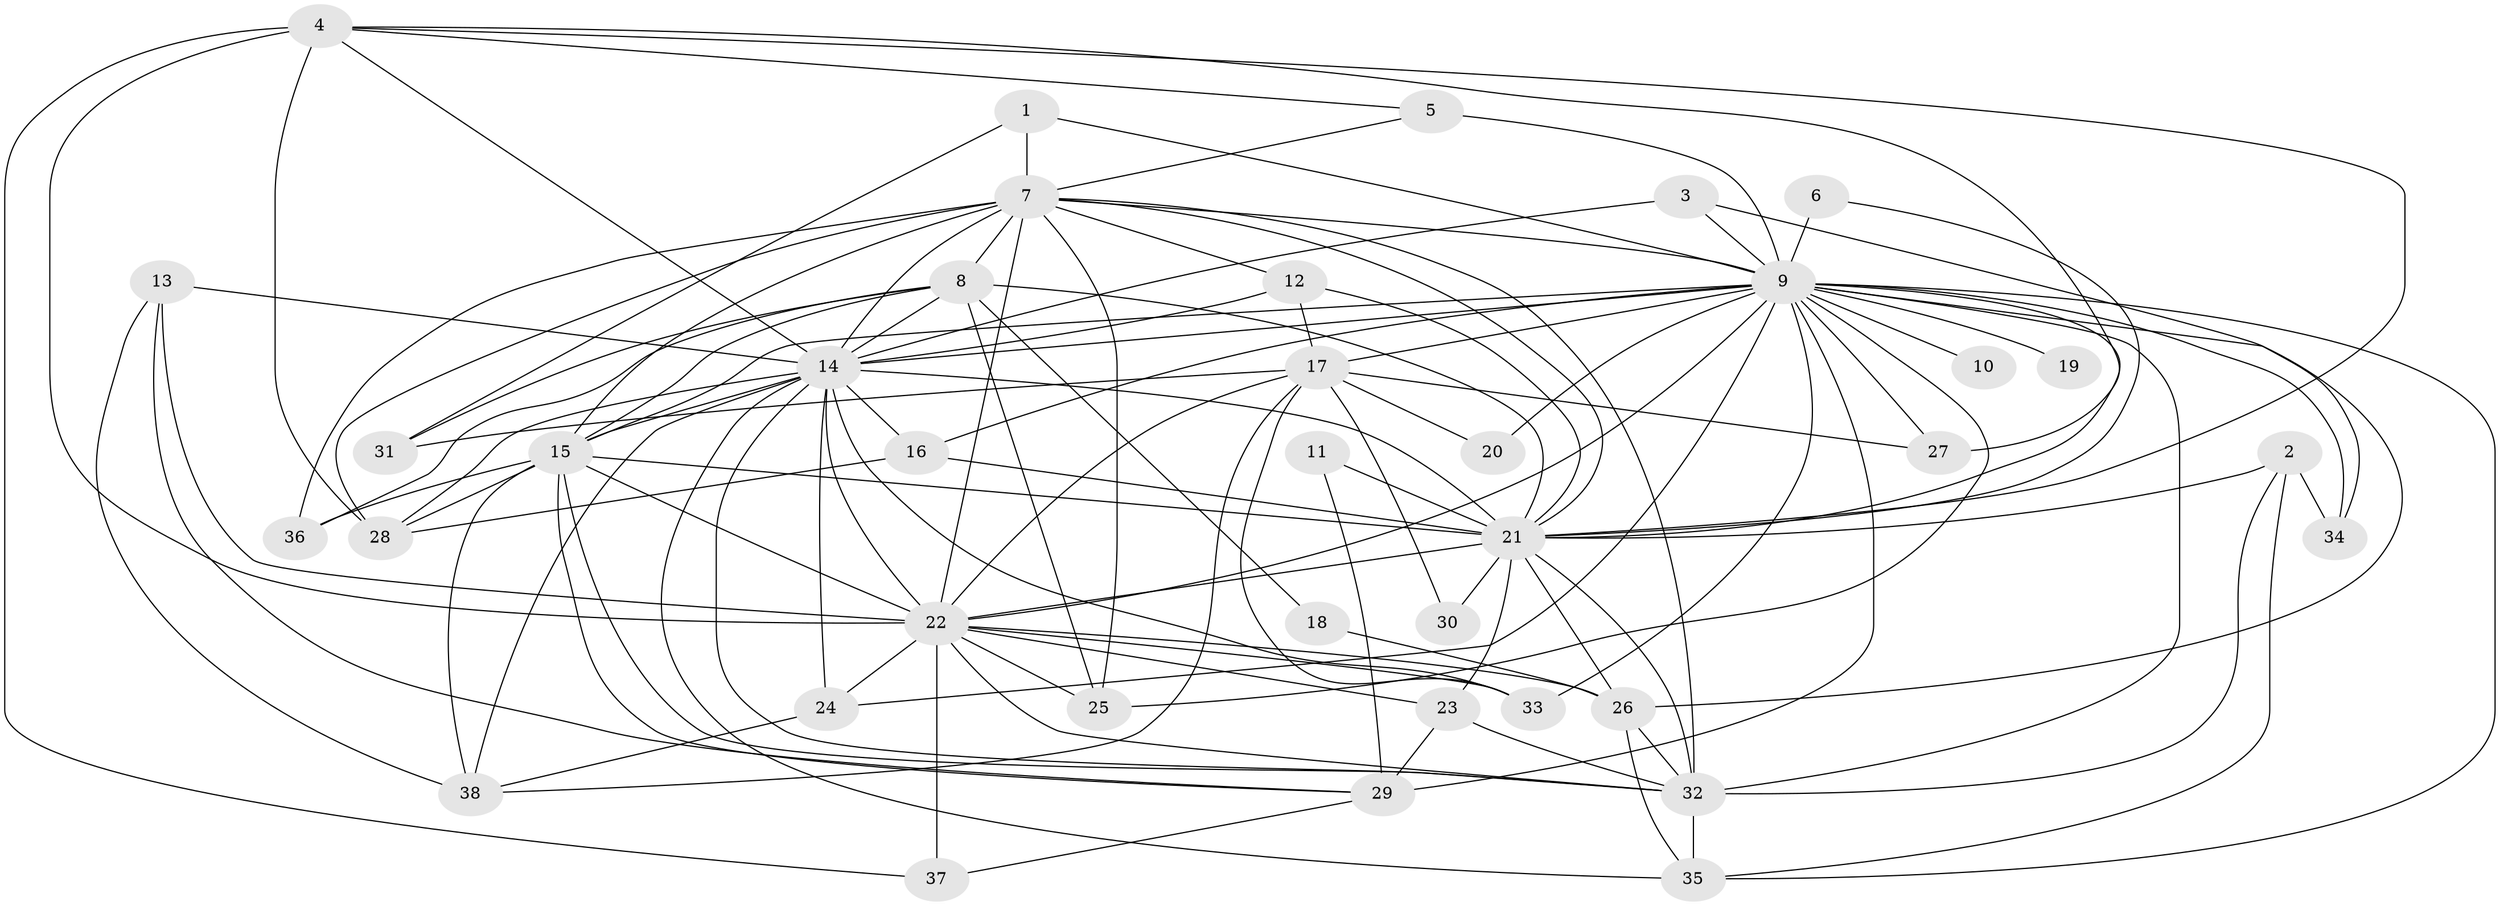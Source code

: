 // original degree distribution, {17: 0.0425531914893617, 16: 0.031914893617021274, 37: 0.010638297872340425, 18: 0.010638297872340425, 19: 0.010638297872340425, 3: 0.2127659574468085, 4: 0.10638297872340426, 7: 0.02127659574468085, 2: 0.5212765957446809, 8: 0.010638297872340425, 10: 0.010638297872340425, 6: 0.010638297872340425}
// Generated by graph-tools (version 1.1) at 2025/36/03/04/25 23:36:22]
// undirected, 38 vertices, 112 edges
graph export_dot {
  node [color=gray90,style=filled];
  1;
  2;
  3;
  4;
  5;
  6;
  7;
  8;
  9;
  10;
  11;
  12;
  13;
  14;
  15;
  16;
  17;
  18;
  19;
  20;
  21;
  22;
  23;
  24;
  25;
  26;
  27;
  28;
  29;
  30;
  31;
  32;
  33;
  34;
  35;
  36;
  37;
  38;
  1 -- 7 [weight=1.0];
  1 -- 9 [weight=1.0];
  1 -- 31 [weight=1.0];
  2 -- 21 [weight=1.0];
  2 -- 32 [weight=1.0];
  2 -- 34 [weight=1.0];
  2 -- 35 [weight=1.0];
  3 -- 9 [weight=1.0];
  3 -- 14 [weight=1.0];
  3 -- 34 [weight=1.0];
  4 -- 5 [weight=1.0];
  4 -- 14 [weight=1.0];
  4 -- 21 [weight=1.0];
  4 -- 22 [weight=2.0];
  4 -- 27 [weight=1.0];
  4 -- 28 [weight=1.0];
  4 -- 37 [weight=1.0];
  5 -- 7 [weight=1.0];
  5 -- 9 [weight=2.0];
  6 -- 9 [weight=2.0];
  6 -- 21 [weight=1.0];
  7 -- 8 [weight=1.0];
  7 -- 9 [weight=1.0];
  7 -- 12 [weight=1.0];
  7 -- 14 [weight=2.0];
  7 -- 15 [weight=2.0];
  7 -- 21 [weight=2.0];
  7 -- 22 [weight=4.0];
  7 -- 25 [weight=1.0];
  7 -- 28 [weight=1.0];
  7 -- 32 [weight=1.0];
  7 -- 36 [weight=1.0];
  8 -- 14 [weight=1.0];
  8 -- 15 [weight=1.0];
  8 -- 18 [weight=1.0];
  8 -- 21 [weight=2.0];
  8 -- 25 [weight=1.0];
  8 -- 31 [weight=1.0];
  8 -- 36 [weight=1.0];
  9 -- 10 [weight=1.0];
  9 -- 14 [weight=3.0];
  9 -- 15 [weight=2.0];
  9 -- 16 [weight=1.0];
  9 -- 17 [weight=1.0];
  9 -- 19 [weight=1.0];
  9 -- 20 [weight=1.0];
  9 -- 21 [weight=3.0];
  9 -- 22 [weight=3.0];
  9 -- 24 [weight=1.0];
  9 -- 25 [weight=1.0];
  9 -- 26 [weight=1.0];
  9 -- 27 [weight=1.0];
  9 -- 29 [weight=2.0];
  9 -- 32 [weight=3.0];
  9 -- 33 [weight=1.0];
  9 -- 34 [weight=1.0];
  9 -- 35 [weight=1.0];
  11 -- 21 [weight=1.0];
  11 -- 29 [weight=1.0];
  12 -- 14 [weight=1.0];
  12 -- 17 [weight=1.0];
  12 -- 21 [weight=1.0];
  13 -- 14 [weight=1.0];
  13 -- 22 [weight=1.0];
  13 -- 29 [weight=1.0];
  13 -- 38 [weight=1.0];
  14 -- 15 [weight=2.0];
  14 -- 16 [weight=1.0];
  14 -- 21 [weight=4.0];
  14 -- 22 [weight=4.0];
  14 -- 24 [weight=1.0];
  14 -- 28 [weight=1.0];
  14 -- 32 [weight=2.0];
  14 -- 33 [weight=1.0];
  14 -- 35 [weight=1.0];
  14 -- 38 [weight=1.0];
  15 -- 21 [weight=2.0];
  15 -- 22 [weight=2.0];
  15 -- 28 [weight=1.0];
  15 -- 29 [weight=1.0];
  15 -- 32 [weight=1.0];
  15 -- 36 [weight=1.0];
  15 -- 38 [weight=1.0];
  16 -- 21 [weight=1.0];
  16 -- 28 [weight=1.0];
  17 -- 20 [weight=1.0];
  17 -- 22 [weight=1.0];
  17 -- 27 [weight=1.0];
  17 -- 30 [weight=1.0];
  17 -- 31 [weight=1.0];
  17 -- 33 [weight=1.0];
  17 -- 38 [weight=1.0];
  18 -- 26 [weight=1.0];
  21 -- 22 [weight=4.0];
  21 -- 23 [weight=1.0];
  21 -- 26 [weight=1.0];
  21 -- 30 [weight=3.0];
  21 -- 32 [weight=3.0];
  22 -- 23 [weight=1.0];
  22 -- 24 [weight=1.0];
  22 -- 25 [weight=1.0];
  22 -- 26 [weight=1.0];
  22 -- 32 [weight=2.0];
  22 -- 33 [weight=1.0];
  22 -- 37 [weight=1.0];
  23 -- 29 [weight=1.0];
  23 -- 32 [weight=1.0];
  24 -- 38 [weight=1.0];
  26 -- 32 [weight=1.0];
  26 -- 35 [weight=1.0];
  29 -- 37 [weight=1.0];
  32 -- 35 [weight=1.0];
}
